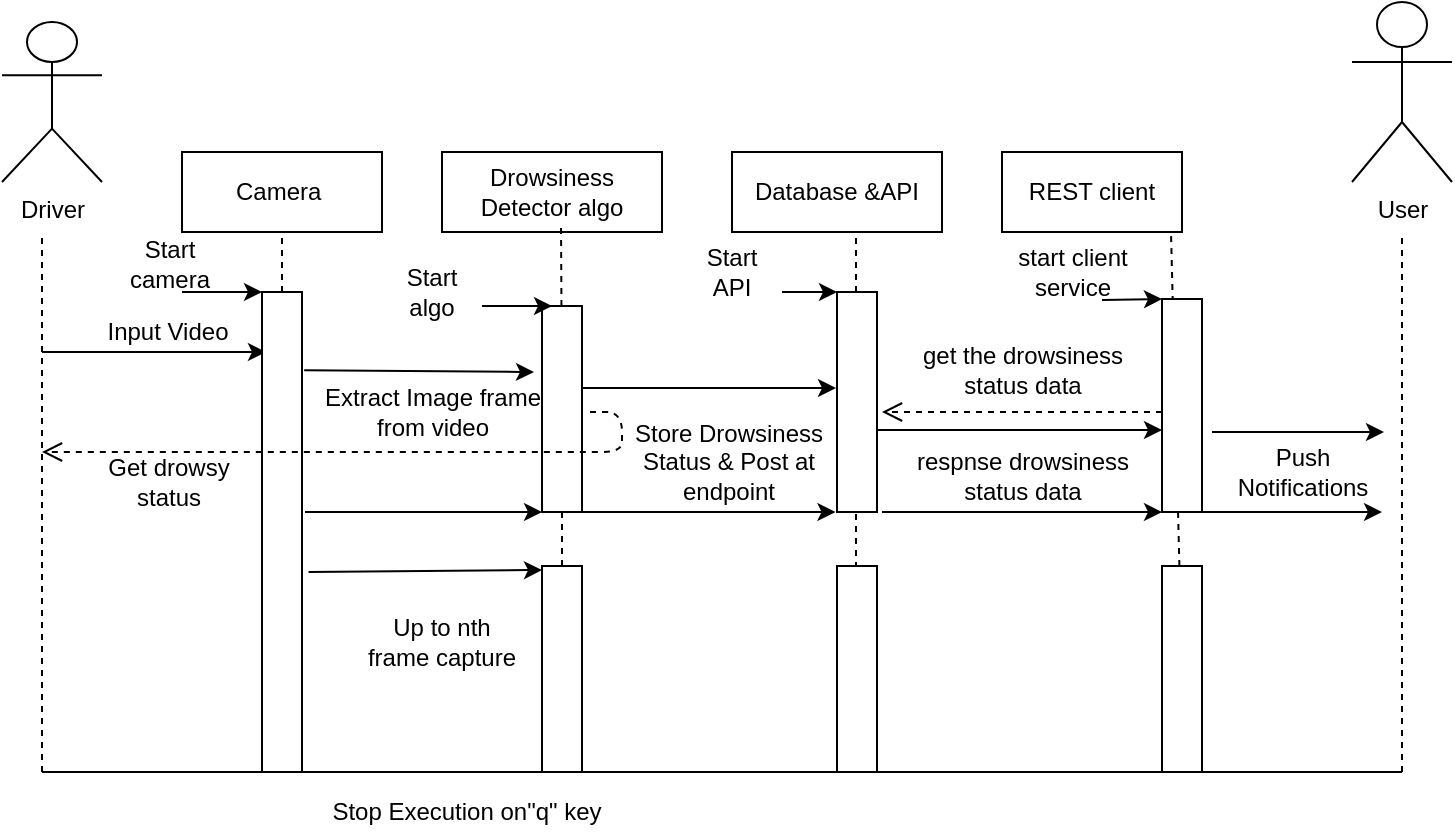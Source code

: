 <mxfile version="14.1.8" type="github">
  <diagram id="JC-9Z7CD8RgevgUQQ2aY" name="Page-1">
    <mxGraphModel dx="744" dy="357" grid="1" gridSize="10" guides="1" tooltips="1" connect="1" arrows="1" fold="1" page="1" pageScale="1" pageWidth="850" pageHeight="1100" math="0" shadow="0">
      <root>
        <mxCell id="0" />
        <mxCell id="1" parent="0" />
        <mxCell id="dB0ah8erv6HTThukyKJ2-1" value="Camera&amp;nbsp;" style="rounded=0;whiteSpace=wrap;html=1;" vertex="1" parent="1">
          <mxGeometry x="150" y="100" width="100" height="40" as="geometry" />
        </mxCell>
        <mxCell id="dB0ah8erv6HTThukyKJ2-2" value="Drowsiness Detector algo" style="rounded=0;whiteSpace=wrap;html=1;" vertex="1" parent="1">
          <mxGeometry x="280" y="100" width="110" height="40" as="geometry" />
        </mxCell>
        <mxCell id="dB0ah8erv6HTThukyKJ2-3" value="Database &amp;amp;API" style="rounded=0;whiteSpace=wrap;html=1;" vertex="1" parent="1">
          <mxGeometry x="425" y="100" width="105" height="40" as="geometry" />
        </mxCell>
        <mxCell id="dB0ah8erv6HTThukyKJ2-4" value="REST client" style="rounded=0;whiteSpace=wrap;html=1;" vertex="1" parent="1">
          <mxGeometry x="560" y="100" width="90" height="40" as="geometry" />
        </mxCell>
        <mxCell id="dB0ah8erv6HTThukyKJ2-5" value="Driver" style="shape=umlActor;verticalLabelPosition=bottom;verticalAlign=top;html=1;outlineConnect=0;" vertex="1" parent="1">
          <mxGeometry x="60" y="35" width="50" height="80" as="geometry" />
        </mxCell>
        <mxCell id="dB0ah8erv6HTThukyKJ2-8" value="User" style="shape=umlActor;verticalLabelPosition=bottom;verticalAlign=top;html=1;outlineConnect=0;" vertex="1" parent="1">
          <mxGeometry x="735" y="25" width="50" height="90" as="geometry" />
        </mxCell>
        <mxCell id="dB0ah8erv6HTThukyKJ2-16" value="" style="endArrow=none;dashed=1;html=1;entryX=0.5;entryY=1;entryDx=0;entryDy=0;" edge="1" parent="1" target="dB0ah8erv6HTThukyKJ2-1">
          <mxGeometry width="50" height="50" relative="1" as="geometry">
            <mxPoint x="200" y="410" as="sourcePoint" />
            <mxPoint x="160" y="210" as="targetPoint" />
          </mxGeometry>
        </mxCell>
        <mxCell id="dB0ah8erv6HTThukyKJ2-17" value="" style="endArrow=none;dashed=1;html=1;" edge="1" parent="1">
          <mxGeometry width="50" height="50" relative="1" as="geometry">
            <mxPoint x="80" y="410" as="sourcePoint" />
            <mxPoint x="80" y="140" as="targetPoint" />
          </mxGeometry>
        </mxCell>
        <mxCell id="dB0ah8erv6HTThukyKJ2-19" value="" style="endArrow=none;dashed=1;html=1;entryX=0.5;entryY=1;entryDx=0;entryDy=0;" edge="1" parent="1" source="dB0ah8erv6HTThukyKJ2-26">
          <mxGeometry width="50" height="50" relative="1" as="geometry">
            <mxPoint x="339.5" y="782.273" as="sourcePoint" />
            <mxPoint x="339.5" y="135" as="targetPoint" />
          </mxGeometry>
        </mxCell>
        <mxCell id="dB0ah8erv6HTThukyKJ2-20" value="" style="endArrow=none;dashed=1;html=1;entryX=0.5;entryY=1;entryDx=0;entryDy=0;" edge="1" parent="1">
          <mxGeometry width="50" height="50" relative="1" as="geometry">
            <mxPoint x="487" y="410" as="sourcePoint" />
            <mxPoint x="487" y="140" as="targetPoint" />
          </mxGeometry>
        </mxCell>
        <mxCell id="dB0ah8erv6HTThukyKJ2-21" value="" style="endArrow=none;dashed=1;html=1;entryX=0.5;entryY=1;entryDx=0;entryDy=0;" edge="1" parent="1" source="dB0ah8erv6HTThukyKJ2-74">
          <mxGeometry width="50" height="50" relative="1" as="geometry">
            <mxPoint x="644.5" y="787.273" as="sourcePoint" />
            <mxPoint x="644.5" y="140" as="targetPoint" />
          </mxGeometry>
        </mxCell>
        <mxCell id="dB0ah8erv6HTThukyKJ2-22" value="Input Video" style="text;html=1;strokeColor=none;fillColor=none;align=center;verticalAlign=middle;whiteSpace=wrap;rounded=0;" vertex="1" parent="1">
          <mxGeometry x="108" y="180" width="70" height="20" as="geometry" />
        </mxCell>
        <mxCell id="dB0ah8erv6HTThukyKJ2-23" value="" style="endArrow=classic;html=1;" edge="1" parent="1">
          <mxGeometry width="50" height="50" relative="1" as="geometry">
            <mxPoint x="80" y="200" as="sourcePoint" />
            <mxPoint x="192" y="200" as="targetPoint" />
          </mxGeometry>
        </mxCell>
        <mxCell id="dB0ah8erv6HTThukyKJ2-24" value="" style="rounded=0;whiteSpace=wrap;html=1;" vertex="1" parent="1">
          <mxGeometry x="190" y="170" width="20" height="240" as="geometry" />
        </mxCell>
        <mxCell id="dB0ah8erv6HTThukyKJ2-26" value="" style="rounded=0;whiteSpace=wrap;html=1;" vertex="1" parent="1">
          <mxGeometry x="330" y="177" width="20" height="103" as="geometry" />
        </mxCell>
        <mxCell id="dB0ah8erv6HTThukyKJ2-28" value="" style="endArrow=none;dashed=1;html=1;entryX=0.5;entryY=1;entryDx=0;entryDy=0;" edge="1" parent="1" source="dB0ah8erv6HTThukyKJ2-71" target="dB0ah8erv6HTThukyKJ2-26">
          <mxGeometry width="50" height="50" relative="1" as="geometry">
            <mxPoint x="339.5" y="782.273" as="sourcePoint" />
            <mxPoint x="339.5" y="135" as="targetPoint" />
          </mxGeometry>
        </mxCell>
        <mxCell id="dB0ah8erv6HTThukyKJ2-29" value="Extract Image frame &lt;br&gt;from video" style="text;html=1;align=center;verticalAlign=middle;resizable=0;points=[];autosize=1;" vertex="1" parent="1">
          <mxGeometry x="215" y="215" width="120" height="30" as="geometry" />
        </mxCell>
        <mxCell id="dB0ah8erv6HTThukyKJ2-31" value="" style="rounded=0;whiteSpace=wrap;html=1;" vertex="1" parent="1">
          <mxGeometry x="477.5" y="170" width="20" height="110" as="geometry" />
        </mxCell>
        <mxCell id="dB0ah8erv6HTThukyKJ2-32" value="Store Drowsiness Status &amp;amp; Post at endpoint" style="text;html=1;strokeColor=none;fillColor=none;align=center;verticalAlign=middle;whiteSpace=wrap;rounded=0;" vertex="1" parent="1">
          <mxGeometry x="371" y="240" width="105" height="30" as="geometry" />
        </mxCell>
        <mxCell id="dB0ah8erv6HTThukyKJ2-34" value="" style="endArrow=classic;html=1;entryX=0.25;entryY=0;entryDx=0;entryDy=0;" edge="1" parent="1" target="dB0ah8erv6HTThukyKJ2-26">
          <mxGeometry width="50" height="50" relative="1" as="geometry">
            <mxPoint x="300" y="177" as="sourcePoint" />
            <mxPoint x="290" y="150" as="targetPoint" />
          </mxGeometry>
        </mxCell>
        <mxCell id="dB0ah8erv6HTThukyKJ2-35" value="Start algo" style="text;html=1;strokeColor=none;fillColor=none;align=center;verticalAlign=middle;whiteSpace=wrap;rounded=0;" vertex="1" parent="1">
          <mxGeometry x="255" y="160" width="40" height="20" as="geometry" />
        </mxCell>
        <mxCell id="dB0ah8erv6HTThukyKJ2-38" value="" style="endArrow=classic;html=1;entryX=0;entryY=0;entryDx=0;entryDy=0;" edge="1" parent="1" target="dB0ah8erv6HTThukyKJ2-24">
          <mxGeometry width="50" height="50" relative="1" as="geometry">
            <mxPoint x="150" y="170" as="sourcePoint" />
            <mxPoint x="150" y="140" as="targetPoint" />
          </mxGeometry>
        </mxCell>
        <mxCell id="dB0ah8erv6HTThukyKJ2-39" value="Start camera" style="text;html=1;strokeColor=none;fillColor=none;align=center;verticalAlign=middle;whiteSpace=wrap;rounded=0;" vertex="1" parent="1">
          <mxGeometry x="124" y="146" width="40" height="20" as="geometry" />
        </mxCell>
        <mxCell id="dB0ah8erv6HTThukyKJ2-43" value="" style="endArrow=classic;html=1;strokeColor=#000000;fontStyle=0;exitX=1.055;exitY=0.163;exitDx=0;exitDy=0;exitPerimeter=0;" edge="1" parent="1" source="dB0ah8erv6HTThukyKJ2-24">
          <mxGeometry width="50" height="50" relative="1" as="geometry">
            <mxPoint x="209" y="200" as="sourcePoint" />
            <mxPoint x="326" y="210" as="targetPoint" />
          </mxGeometry>
        </mxCell>
        <mxCell id="dB0ah8erv6HTThukyKJ2-44" value="" style="endArrow=classic;html=1;strokeColor=#000000;" edge="1" parent="1">
          <mxGeometry width="50" height="50" relative="1" as="geometry">
            <mxPoint x="350" y="218" as="sourcePoint" />
            <mxPoint x="477" y="218" as="targetPoint" />
          </mxGeometry>
        </mxCell>
        <mxCell id="dB0ah8erv6HTThukyKJ2-45" value="" style="endArrow=classic;html=1;entryX=0;entryY=0;entryDx=0;entryDy=0;" edge="1" parent="1" target="dB0ah8erv6HTThukyKJ2-31">
          <mxGeometry width="50" height="50" relative="1" as="geometry">
            <mxPoint x="450" y="170" as="sourcePoint" />
            <mxPoint x="480" y="180" as="targetPoint" />
          </mxGeometry>
        </mxCell>
        <mxCell id="dB0ah8erv6HTThukyKJ2-46" value="Start API" style="text;html=1;strokeColor=none;fillColor=none;align=center;verticalAlign=middle;whiteSpace=wrap;rounded=0;" vertex="1" parent="1">
          <mxGeometry x="405" y="150" width="40" height="20" as="geometry" />
        </mxCell>
        <mxCell id="dB0ah8erv6HTThukyKJ2-48" value="" style="html=1;verticalAlign=bottom;endArrow=open;dashed=1;endSize=8;strokeColor=#000000;" edge="1" parent="1">
          <mxGeometry relative="1" as="geometry">
            <mxPoint x="640" y="230" as="sourcePoint" />
            <mxPoint x="500" y="230" as="targetPoint" />
          </mxGeometry>
        </mxCell>
        <mxCell id="dB0ah8erv6HTThukyKJ2-49" value="&amp;nbsp;&lt;br&gt;get the drowsiness &lt;br&gt;status data" style="text;html=1;align=center;verticalAlign=middle;resizable=0;points=[];autosize=1;" vertex="1" parent="1">
          <mxGeometry x="510" y="177" width="120" height="50" as="geometry" />
        </mxCell>
        <mxCell id="dB0ah8erv6HTThukyKJ2-50" value="" style="endArrow=classic;html=1;strokeColor=#000000;exitX=1;exitY=0.25;exitDx=0;exitDy=0;" edge="1" parent="1">
          <mxGeometry width="50" height="50" relative="1" as="geometry">
            <mxPoint x="497.5" y="239" as="sourcePoint" />
            <mxPoint x="640" y="239" as="targetPoint" />
          </mxGeometry>
        </mxCell>
        <mxCell id="dB0ah8erv6HTThukyKJ2-51" value="&amp;nbsp;&lt;br&gt;respnse drowsiness &lt;br&gt;status data" style="text;html=1;align=center;verticalAlign=middle;resizable=0;points=[];autosize=1;" vertex="1" parent="1">
          <mxGeometry x="510" y="230" width="120" height="50" as="geometry" />
        </mxCell>
        <mxCell id="dB0ah8erv6HTThukyKJ2-53" value="" style="rounded=0;whiteSpace=wrap;html=1;" vertex="1" parent="1">
          <mxGeometry x="640" y="173.5" width="20" height="106.5" as="geometry" />
        </mxCell>
        <mxCell id="dB0ah8erv6HTThukyKJ2-54" value="" style="endArrow=classic;html=1;entryX=0;entryY=0;entryDx=0;entryDy=0;" edge="1" parent="1" target="dB0ah8erv6HTThukyKJ2-53">
          <mxGeometry width="50" height="50" relative="1" as="geometry">
            <mxPoint x="610" y="174" as="sourcePoint" />
            <mxPoint x="487.5" y="180" as="targetPoint" />
          </mxGeometry>
        </mxCell>
        <mxCell id="dB0ah8erv6HTThukyKJ2-55" value="start client &lt;br&gt;service" style="text;html=1;align=center;verticalAlign=middle;resizable=0;points=[];autosize=1;" vertex="1" parent="1">
          <mxGeometry x="560" y="145" width="70" height="30" as="geometry" />
        </mxCell>
        <mxCell id="dB0ah8erv6HTThukyKJ2-57" value="" style="endArrow=none;dashed=1;html=1;" edge="1" parent="1">
          <mxGeometry width="50" height="50" relative="1" as="geometry">
            <mxPoint x="760" y="410" as="sourcePoint" />
            <mxPoint x="760" y="140" as="targetPoint" />
          </mxGeometry>
        </mxCell>
        <mxCell id="dB0ah8erv6HTThukyKJ2-61" value="" style="endArrow=none;dashed=1;html=1;" edge="1" parent="1">
          <mxGeometry width="50" height="50" relative="1" as="geometry">
            <mxPoint x="760" y="420" as="sourcePoint" />
            <mxPoint x="760" y="420" as="targetPoint" />
          </mxGeometry>
        </mxCell>
        <mxCell id="dB0ah8erv6HTThukyKJ2-62" value="" style="endArrow=classic;html=1;strokeColor=#000000;" edge="1" parent="1">
          <mxGeometry width="50" height="50" relative="1" as="geometry">
            <mxPoint x="665" y="240" as="sourcePoint" />
            <mxPoint x="751" y="240" as="targetPoint" />
          </mxGeometry>
        </mxCell>
        <mxCell id="dB0ah8erv6HTThukyKJ2-63" value="Push &lt;br&gt;Notifications" style="text;html=1;align=center;verticalAlign=middle;resizable=0;points=[];autosize=1;" vertex="1" parent="1">
          <mxGeometry x="670" y="245" width="80" height="30" as="geometry" />
        </mxCell>
        <mxCell id="dB0ah8erv6HTThukyKJ2-65" value="" style="endArrow=classic;html=1;strokeColor=#000000;" edge="1" parent="1">
          <mxGeometry width="50" height="50" relative="1" as="geometry">
            <mxPoint x="211.5" y="280" as="sourcePoint" />
            <mxPoint x="330" y="280" as="targetPoint" />
          </mxGeometry>
        </mxCell>
        <mxCell id="dB0ah8erv6HTThukyKJ2-66" value="" style="endArrow=classic;html=1;strokeColor=#000000;exitX=1;exitY=1;exitDx=0;exitDy=0;" edge="1" parent="1" source="dB0ah8erv6HTThukyKJ2-26">
          <mxGeometry width="50" height="50" relative="1" as="geometry">
            <mxPoint x="358.25" y="280" as="sourcePoint" />
            <mxPoint x="476.75" y="280" as="targetPoint" />
          </mxGeometry>
        </mxCell>
        <mxCell id="dB0ah8erv6HTThukyKJ2-67" value="" style="endArrow=classic;html=1;strokeColor=#000000;" edge="1" parent="1">
          <mxGeometry width="50" height="50" relative="1" as="geometry">
            <mxPoint x="500" y="280" as="sourcePoint" />
            <mxPoint x="640" y="280" as="targetPoint" />
          </mxGeometry>
        </mxCell>
        <mxCell id="dB0ah8erv6HTThukyKJ2-68" value="" style="endArrow=classic;html=1;strokeColor=#000000;exitX=1;exitY=1;exitDx=0;exitDy=0;" edge="1" parent="1" source="dB0ah8erv6HTThukyKJ2-53">
          <mxGeometry width="50" height="50" relative="1" as="geometry">
            <mxPoint x="610" y="280" as="sourcePoint" />
            <mxPoint x="750" y="280" as="targetPoint" />
          </mxGeometry>
        </mxCell>
        <mxCell id="dB0ah8erv6HTThukyKJ2-70" value="" style="html=1;verticalAlign=bottom;endArrow=open;dashed=1;endSize=8;strokeColor=#000000;" edge="1" parent="1">
          <mxGeometry relative="1" as="geometry">
            <mxPoint x="354" y="230" as="sourcePoint" />
            <mxPoint x="80" y="250" as="targetPoint" />
            <Array as="points">
              <mxPoint x="370" y="230" />
              <mxPoint x="370" y="250" />
            </Array>
          </mxGeometry>
        </mxCell>
        <mxCell id="dB0ah8erv6HTThukyKJ2-71" value="" style="rounded=0;whiteSpace=wrap;html=1;" vertex="1" parent="1">
          <mxGeometry x="330" y="307" width="20" height="103" as="geometry" />
        </mxCell>
        <mxCell id="dB0ah8erv6HTThukyKJ2-72" value="" style="endArrow=none;dashed=1;html=1;entryX=0.5;entryY=1;entryDx=0;entryDy=0;" edge="1" parent="1" target="dB0ah8erv6HTThukyKJ2-71">
          <mxGeometry width="50" height="50" relative="1" as="geometry">
            <mxPoint x="340" y="410" as="sourcePoint" />
            <mxPoint x="340" y="280" as="targetPoint" />
          </mxGeometry>
        </mxCell>
        <mxCell id="dB0ah8erv6HTThukyKJ2-73" value="" style="rounded=0;whiteSpace=wrap;html=1;" vertex="1" parent="1">
          <mxGeometry x="477.5" y="307" width="20" height="103" as="geometry" />
        </mxCell>
        <mxCell id="dB0ah8erv6HTThukyKJ2-74" value="" style="rounded=0;whiteSpace=wrap;html=1;" vertex="1" parent="1">
          <mxGeometry x="640" y="307" width="20" height="103" as="geometry" />
        </mxCell>
        <mxCell id="dB0ah8erv6HTThukyKJ2-75" value="" style="endArrow=none;dashed=1;html=1;entryX=0.5;entryY=1;entryDx=0;entryDy=0;" edge="1" parent="1" target="dB0ah8erv6HTThukyKJ2-74">
          <mxGeometry width="50" height="50" relative="1" as="geometry">
            <mxPoint x="650" y="410" as="sourcePoint" />
            <mxPoint x="644.5" y="140" as="targetPoint" />
          </mxGeometry>
        </mxCell>
        <mxCell id="dB0ah8erv6HTThukyKJ2-79" value="Up to nth frame capture" style="text;html=1;strokeColor=none;fillColor=none;align=center;verticalAlign=middle;whiteSpace=wrap;rounded=0;" vertex="1" parent="1">
          <mxGeometry x="240" y="340" width="80" height="10" as="geometry" />
        </mxCell>
        <mxCell id="dB0ah8erv6HTThukyKJ2-82" value="" style="endArrow=classic;html=1;strokeColor=#000000;exitX=0.964;exitY=0.105;exitDx=0;exitDy=0;exitPerimeter=0;" edge="1" parent="1">
          <mxGeometry width="50" height="50" relative="1" as="geometry">
            <mxPoint x="213.28" y="309.95" as="sourcePoint" />
            <mxPoint x="330" y="309" as="targetPoint" />
          </mxGeometry>
        </mxCell>
        <mxCell id="dB0ah8erv6HTThukyKJ2-83" value="" style="endArrow=none;html=1;strokeColor=#000000;" edge="1" parent="1">
          <mxGeometry width="50" height="50" relative="1" as="geometry">
            <mxPoint x="80" y="410" as="sourcePoint" />
            <mxPoint x="760" y="410" as="targetPoint" />
            <Array as="points" />
          </mxGeometry>
        </mxCell>
        <mxCell id="dB0ah8erv6HTThukyKJ2-84" value="Stop Execution on&quot;q&quot; key" style="text;html=1;strokeColor=none;fillColor=none;align=center;verticalAlign=middle;whiteSpace=wrap;rounded=0;" vertex="1" parent="1">
          <mxGeometry x="215" y="420" width="155" height="20" as="geometry" />
        </mxCell>
        <mxCell id="dB0ah8erv6HTThukyKJ2-90" value="Get drowsy &lt;br&gt;status" style="text;html=1;align=center;verticalAlign=middle;resizable=0;points=[];autosize=1;" vertex="1" parent="1">
          <mxGeometry x="103" y="250" width="80" height="30" as="geometry" />
        </mxCell>
      </root>
    </mxGraphModel>
  </diagram>
</mxfile>
